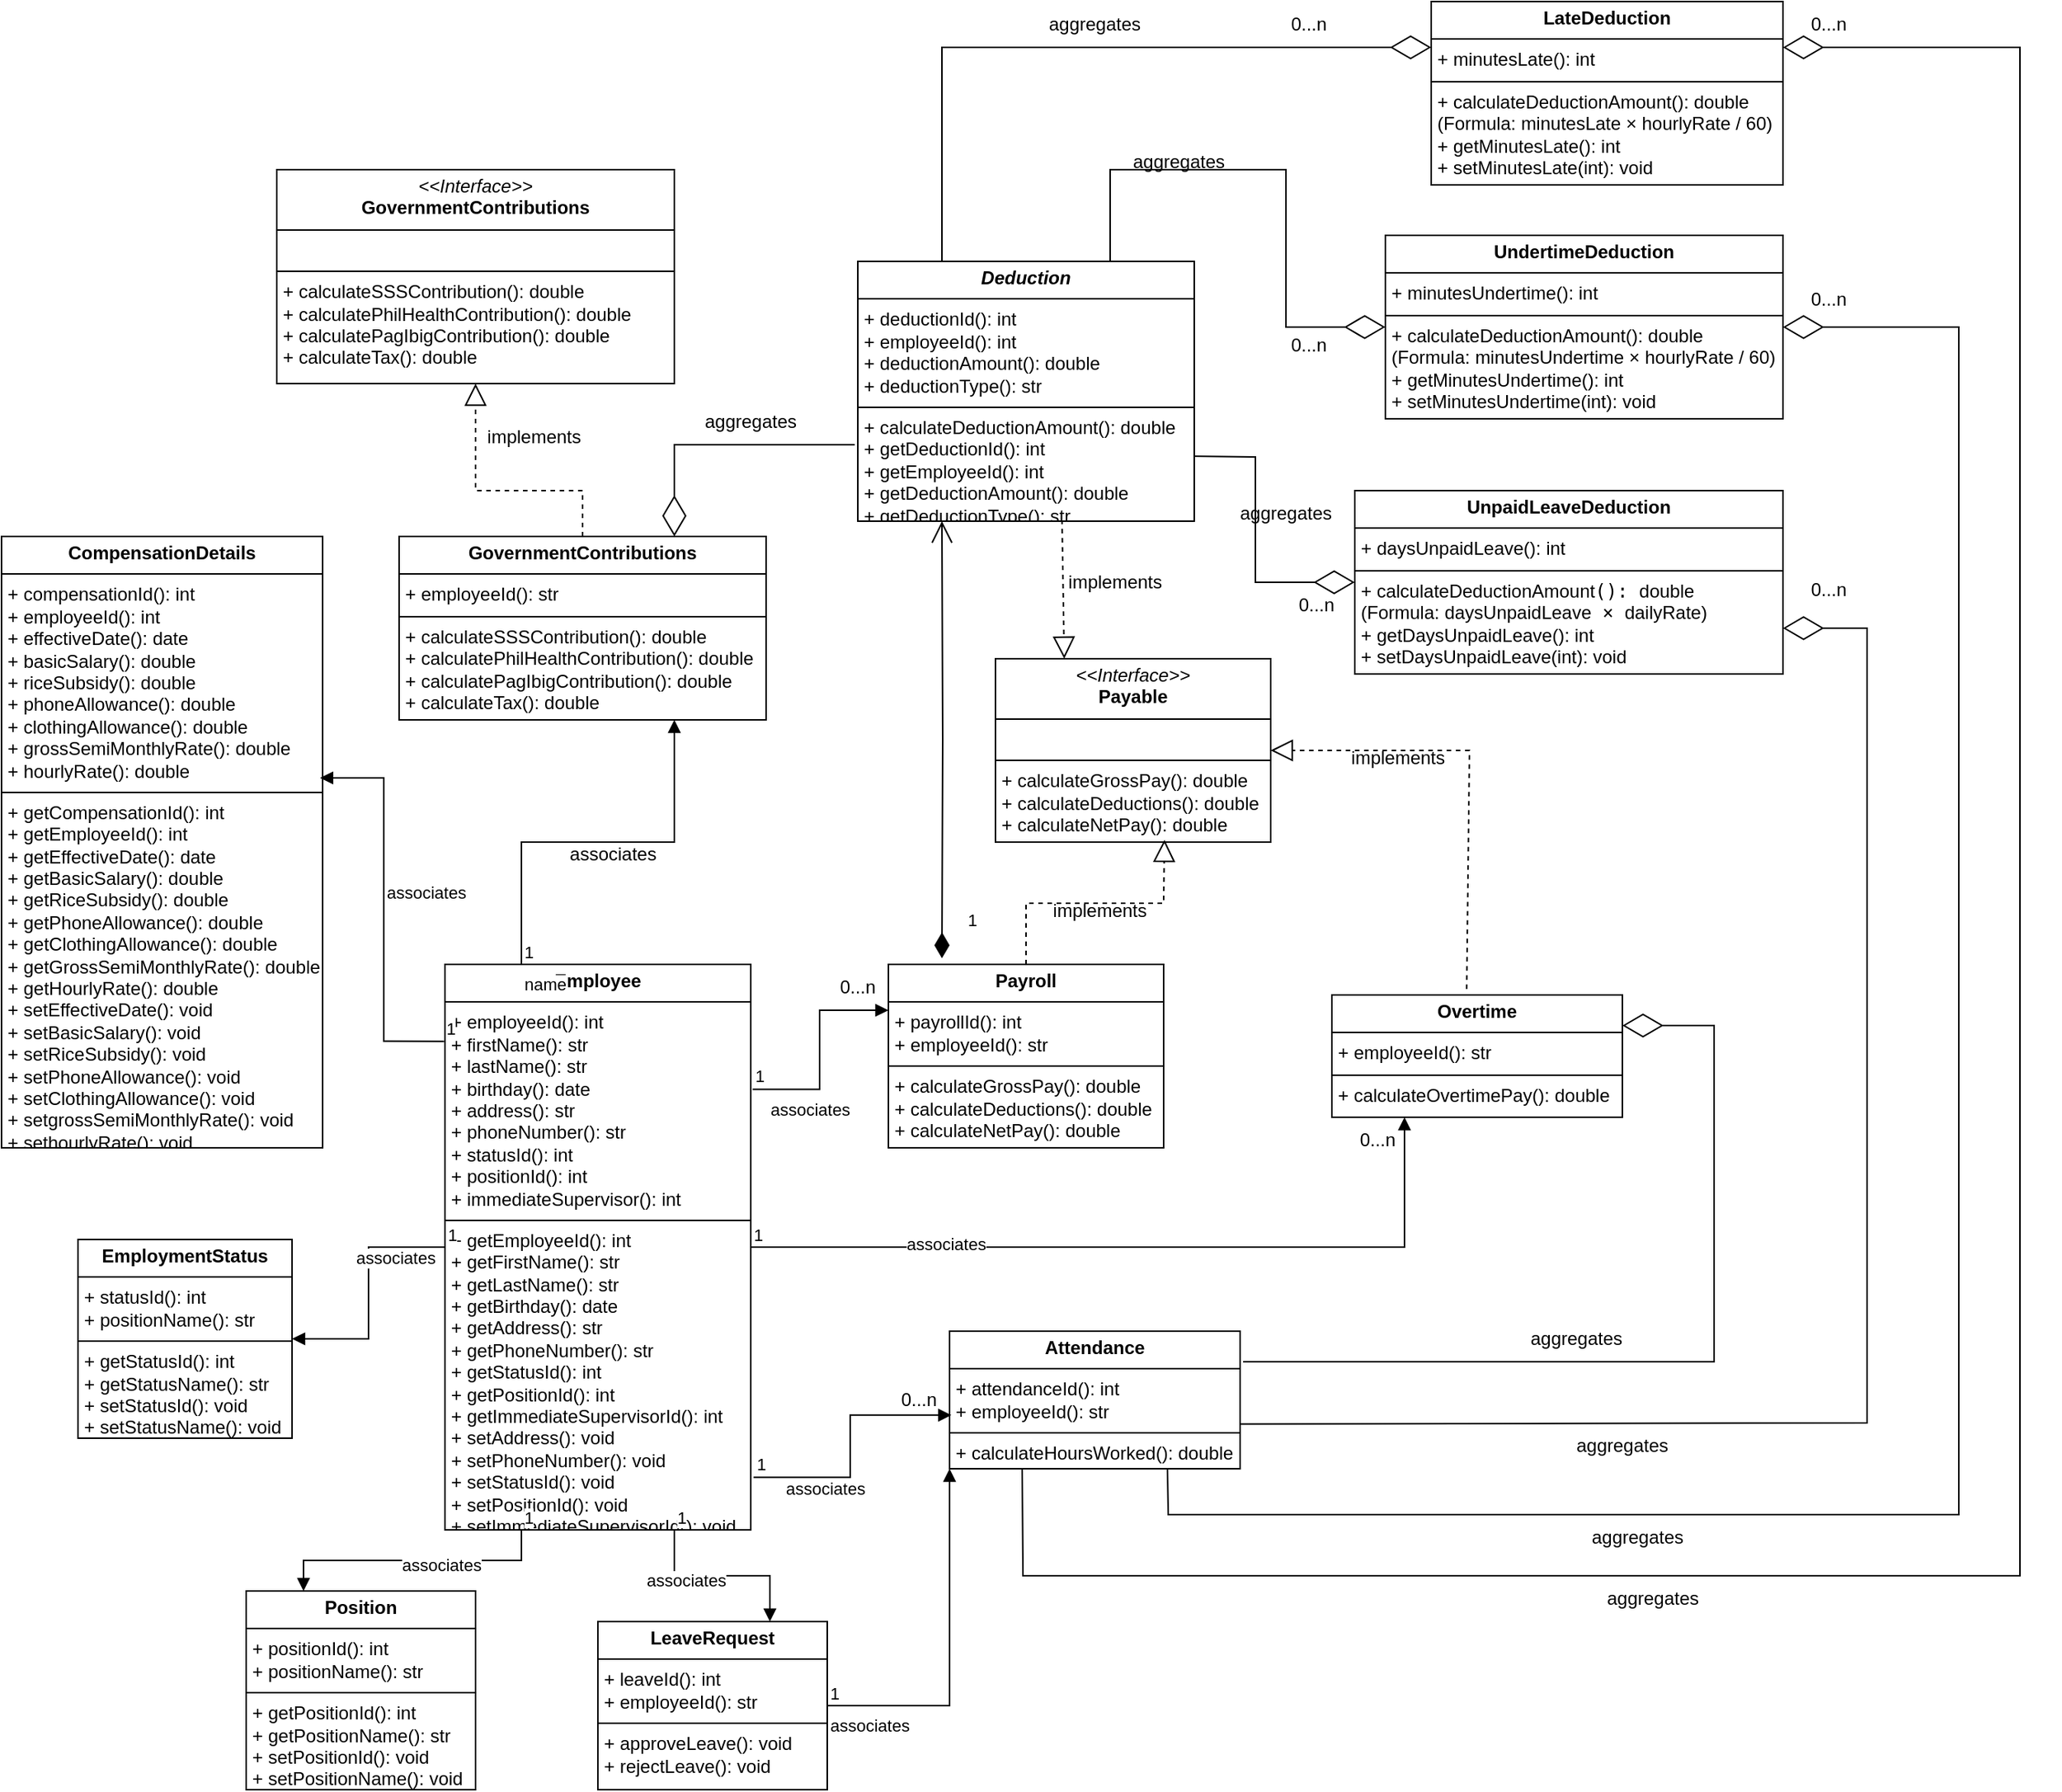 <mxfile version="26.0.16">
  <diagram name="Page-1" id="c4acf3e9-155e-7222-9cf6-157b1a14988f">
    <mxGraphModel dx="2290" dy="1911" grid="1" gridSize="10" guides="1" tooltips="1" connect="1" arrows="1" fold="1" page="1" pageScale="1" pageWidth="850" pageHeight="1100" background="none" math="0" shadow="0">
      <root>
        <mxCell id="0" />
        <mxCell id="1" parent="0" />
        <mxCell id="8U8XX2nVfHWv0AhgE_W7-1" value="&lt;p style=&quot;margin:0px;margin-top:4px;text-align:center;&quot;&gt;&lt;font style=&quot;font-size: 12px;&quot; face=&quot;Helvetica&quot;&gt;&lt;b&gt;Employee&lt;/b&gt;&lt;br&gt;&lt;/font&gt;&lt;/p&gt;&lt;hr size=&quot;1&quot; style=&quot;border-style:solid;&quot;&gt;&lt;p style=&quot;margin:0px;margin-left:4px;&quot;&gt;&lt;font face=&quot;Helvetica&quot;&gt;+ employeeId(): int&lt;br&gt;&lt;/font&gt;&lt;/p&gt;&lt;p style=&quot;margin:0px;margin-left:4px;&quot;&gt;&lt;font face=&quot;Helvetica&quot;&gt;+ firstName(): str&lt;/font&gt;&lt;/p&gt;&lt;p style=&quot;margin:0px;margin-left:4px;&quot;&gt;&lt;font face=&quot;Helvetica&quot;&gt;+ lastName(): str&lt;/font&gt;&lt;/p&gt;&lt;p style=&quot;margin:0px;margin-left:4px;&quot;&gt;&lt;font face=&quot;Helvetica&quot;&gt;+ birthday(): date&lt;/font&gt;&lt;/p&gt;&lt;p style=&quot;margin:0px;margin-left:4px;&quot;&gt;&lt;font face=&quot;Helvetica&quot;&gt;+ address(): str&lt;/font&gt;&lt;/p&gt;&lt;p style=&quot;margin:0px;margin-left:4px;&quot;&gt;&lt;font face=&quot;Helvetica&quot;&gt;+ phoneNumber(): str&lt;/font&gt;&lt;/p&gt;&lt;p style=&quot;margin:0px;margin-left:4px;&quot;&gt;&lt;font face=&quot;Helvetica&quot;&gt;+ statusId(): int&lt;/font&gt;&lt;/p&gt;&lt;p style=&quot;margin:0px;margin-left:4px;&quot;&gt;&lt;font face=&quot;Helvetica&quot;&gt;+ positionId(): int&lt;/font&gt;&lt;/p&gt;&lt;p style=&quot;margin:0px;margin-left:4px;&quot;&gt;&lt;font face=&quot;Helvetica&quot;&gt;+ immediateSupervisor(): int&lt;/font&gt;&lt;/p&gt;&lt;hr size=&quot;1&quot; style=&quot;border-style:solid;&quot;&gt;&lt;p style=&quot;margin:0px;margin-left:4px;&quot;&gt;&lt;font face=&quot;Helvetica&quot;&gt;+ getEmployeeId(): int&lt;/font&gt;&lt;/p&gt;&lt;p style=&quot;margin:0px;margin-left:4px;&quot;&gt;&lt;font face=&quot;Helvetica&quot;&gt;+ getFirstName(): str&amp;nbsp;&lt;br&gt;&lt;/font&gt;&lt;/p&gt;&lt;p style=&quot;margin:0px;margin-left:4px;&quot;&gt;&lt;font face=&quot;Helvetica&quot;&gt;+ getLastName(): str&lt;/font&gt;&lt;/p&gt;&lt;p style=&quot;margin:0px;margin-left:4px;&quot;&gt;&lt;font face=&quot;Helvetica&quot;&gt;+ getBirthday(): date&lt;/font&gt;&lt;/p&gt;&lt;p style=&quot;margin:0px;margin-left:4px;&quot;&gt;&lt;font face=&quot;Helvetica&quot;&gt;+ getAddress(): str&lt;/font&gt;&lt;/p&gt;&lt;p style=&quot;margin:0px;margin-left:4px;&quot;&gt;&lt;font face=&quot;Helvetica&quot;&gt;+ getPhoneNumber(): str&lt;/font&gt;&lt;/p&gt;&lt;p style=&quot;margin:0px;margin-left:4px;&quot;&gt;&lt;font face=&quot;Helvetica&quot;&gt;+ getStatusId(): int&lt;/font&gt;&lt;/p&gt;&lt;p style=&quot;margin:0px;margin-left:4px;&quot;&gt;&lt;code&gt;&lt;font face=&quot;Helvetica&quot;&gt;+&amp;nbsp;getPositionId(): int&lt;/font&gt;&lt;/code&gt;&lt;/p&gt;&lt;p style=&quot;margin:0px;margin-left:4px;&quot;&gt;&lt;code&gt;&lt;font face=&quot;Helvetica&quot;&gt;+&lt;/font&gt;&lt;font face=&quot;Helvetica&quot;&gt;&amp;nbsp;getImmediateSupervisorId(): int&lt;/font&gt;&lt;/code&gt;&lt;font face=&quot;Helvetica&quot;&gt;&amp;nbsp;&lt;/font&gt;&lt;/p&gt;&lt;p style=&quot;margin:0px;margin-left:4px;&quot;&gt;&lt;font face=&quot;Helvetica&quot;&gt;+ setAddress(): void&lt;/font&gt;&lt;/p&gt;&lt;p style=&quot;margin:0px;margin-left:4px;&quot;&gt;&lt;font face=&quot;Helvetica&quot;&gt;+ setPhoneNumber(): void&lt;/font&gt;&lt;/p&gt;&lt;p style=&quot;margin:0px;margin-left:4px;&quot;&gt;&lt;font face=&quot;Helvetica&quot;&gt;+ setStatusId(): void&lt;/font&gt;&lt;/p&gt;&lt;p style=&quot;margin:0px;margin-left:4px;&quot;&gt;&lt;font face=&quot;Helvetica&quot;&gt;+ setPositionId(): void&lt;/font&gt;&lt;/p&gt;&lt;p style=&quot;margin:0px;margin-left:4px;&quot;&gt;&lt;font face=&quot;Helvetica&quot;&gt;+ setImmediateSupervisorId(): void&lt;/font&gt;&lt;/p&gt;" style="verticalAlign=top;align=left;overflow=fill;html=1;whiteSpace=wrap;" parent="1" vertex="1">
          <mxGeometry x="130" y="-40" width="200" height="370" as="geometry" />
        </mxCell>
        <mxCell id="8U8XX2nVfHWv0AhgE_W7-2" value="&lt;p style=&quot;margin:0px;margin-top:4px;text-align:center;&quot;&gt;&lt;b&gt;Position&lt;/b&gt;&lt;/p&gt;&lt;hr size=&quot;1&quot; style=&quot;border-style:solid;&quot;&gt;&lt;p style=&quot;margin:0px;margin-left:4px;&quot;&gt;+ positionId(): int&lt;/p&gt;&lt;p style=&quot;margin:0px;margin-left:4px;&quot;&gt;+ positionName(): str&lt;/p&gt;&lt;hr size=&quot;1&quot; style=&quot;border-style:solid;&quot;&gt;&lt;p style=&quot;margin:0px;margin-left:4px;&quot;&gt;+ getPositionId(): int&lt;/p&gt;&lt;p style=&quot;margin:0px;margin-left:4px;&quot;&gt;+ getPositionName(): str&lt;/p&gt;&lt;p style=&quot;margin:0px;margin-left:4px;&quot;&gt;+ setPositionId(): void&lt;/p&gt;&lt;p style=&quot;margin:0px;margin-left:4px;&quot;&gt;+ setPositionName(): void&lt;/p&gt;" style="verticalAlign=top;align=left;overflow=fill;html=1;whiteSpace=wrap;" parent="1" vertex="1">
          <mxGeometry y="370" width="150" height="130" as="geometry" />
        </mxCell>
        <mxCell id="8U8XX2nVfHWv0AhgE_W7-3" value="&lt;p style=&quot;margin:0px;margin-top:4px;text-align:center;&quot;&gt;&lt;b&gt;EmploymentStatus&lt;/b&gt;&lt;/p&gt;&lt;hr size=&quot;1&quot; style=&quot;border-style:solid;&quot;&gt;&lt;p style=&quot;margin:0px;margin-left:4px;&quot;&gt;+ statusId(): int&lt;/p&gt;&lt;p style=&quot;margin:0px;margin-left:4px;&quot;&gt;+ positionName(): str&lt;/p&gt;&lt;hr size=&quot;1&quot; style=&quot;border-style:solid;&quot;&gt;&lt;p style=&quot;margin:0px;margin-left:4px;&quot;&gt;+ getStatusId(): int&lt;/p&gt;&lt;p style=&quot;margin:0px;margin-left:4px;&quot;&gt;+ getStatusName(): str&lt;/p&gt;&lt;p style=&quot;margin:0px;margin-left:4px;&quot;&gt;+ setStatusId(): void&lt;/p&gt;&lt;p style=&quot;margin:0px;margin-left:4px;&quot;&gt;+ setStatusName(): void&lt;/p&gt;" style="verticalAlign=top;align=left;overflow=fill;html=1;whiteSpace=wrap;" parent="1" vertex="1">
          <mxGeometry x="-110" y="140" width="140" height="130" as="geometry" />
        </mxCell>
        <mxCell id="8U8XX2nVfHWv0AhgE_W7-4" value="&lt;p style=&quot;margin:0px;margin-top:4px;text-align:center;&quot;&gt;&lt;span style=&quot;caret-color: rgba(0, 0, 0, 0); color: rgba(0, 0, 0, 0); font-family: monospace; font-size: 0px; white-space: nowrap; text-align: left;&quot;&gt;%3CmxGraphModel%3E%3Croot%3E%3CmxCell%20id%3D%220%22%2F%3E%3CmxCell%20id%3D%221%22%20parent%3D%220%22%2F%3E%3CmxCell%20id%3D%222%22%20value%3D%22%26lt%3Bp%20style%3D%26quot%3Bmargin%3A0px%3Bmargin-top%3A4px%3Btext-align%3Acenter%3B%26quot%3B%26gt%3B%26lt%3Bfont%20style%3D%26quot%3Bfont-size%3A%2012px%3B%26quot%3B%20face%3D%26quot%3BHelvetica%26quot%3B%26gt%3B%26lt%3Bb%26gt%3BEmployee%26lt%3B%2Fb%26gt%3B%26lt%3Bbr%26gt%3B%26lt%3B%2Ffont%26gt%3B%26lt%3B%2Fp%26gt%3B%26lt%3Bhr%20size%3D%26quot%3B1%26quot%3B%20style%3D%26quot%3Bborder-style%3Asolid%3B%26quot%3B%26gt%3B%26lt%3Bp%20style%3D%26quot%3Bmargin%3A0px%3Bmargin-left%3A4px%3B%26quot%3B%26gt%3B%26lt%3Bfont%20face%3D%26quot%3BHelvetica%26quot%3B%26gt%3B%2B%20EmployeeId()%3A%20int%26lt%3Bbr%26gt%3B%26lt%3B%2Ffont%26gt%3B%26lt%3B%2Fp%26gt%3B%26lt%3Bp%20style%3D%26quot%3Bmargin%3A0px%3Bmargin-left%3A4px%3B%26quot%3B%26gt%3B%26lt%3Bfont%20face%3D%26quot%3BHelvetica%26quot%3B%26gt%3B%2B%20FirstName()%3A%20str%26lt%3B%2Ffont%26gt%3B%26lt%3B%2Fp%26gt%3B%26lt%3Bp%20style%3D%26quot%3Bmargin%3A0px%3Bmargin-left%3A4px%3B%26quot%3B%26gt%3B%26lt%3Bfont%20face%3D%26quot%3BHelvetica%26quot%3B%26gt%3B%2B%20LastName()%3A%20str%26lt%3B%2Ffont%26gt%3B%26lt%3B%2Fp%26gt%3B%26lt%3Bp%20style%3D%26quot%3Bmargin%3A0px%3Bmargin-left%3A4px%3B%26quot%3B%26gt%3B%26lt%3Bfont%20face%3D%26quot%3BHelvetica%26quot%3B%26gt%3B%2B%20Birthday()%3A%20date%26lt%3B%2Ffont%26gt%3B%26lt%3B%2Fp%26gt%3B%26lt%3Bp%20style%3D%26quot%3Bmargin%3A0px%3Bmargin-left%3A4px%3B%26quot%3B%26gt%3B%26lt%3Bfont%20face%3D%26quot%3BHelvetica%26quot%3B%26gt%3B%2B%20Address()%3A%20str%26lt%3B%2Ffont%26gt%3B%26lt%3B%2Fp%26gt%3B%26lt%3Bp%20style%3D%26quot%3Bmargin%3A0px%3Bmargin-left%3A4px%3B%26quot%3B%26gt%3B%26lt%3Bfont%20face%3D%26quot%3BHelvetica%26quot%3B%26gt%3B%2B%20PhoneNumber()%3A%20str%26lt%3B%2Ffont%26gt%3B%26lt%3B%2Fp%26gt%3B%26lt%3Bp%20style%3D%26quot%3Bmargin%3A0px%3Bmargin-left%3A4px%3B%26quot%3B%26gt%3B%26lt%3Bfont%20face%3D%26quot%3BHelvetica%26quot%3B%26gt%3B%2B%20StatusId()%3A%20int%26lt%3B%2Ffont%26gt%3B%26lt%3B%2Fp%26gt%3B%26lt%3Bp%20style%3D%26quot%3Bmargin%3A0px%3Bmargin-left%3A4px%3B%26quot%3B%26gt%3B%26lt%3Bfont%20face%3D%26quot%3BHelvetica%26quot%3B%26gt%3B%2B%20PositionId()%3A%20int%26lt%3B%2Ffont%26gt%3B%26lt%3B%2Fp%26gt%3B%26lt%3Bp%20style%3D%26quot%3Bmargin%3A0px%3Bmargin-left%3A4px%3B%26quot%3B%26gt%3B%26lt%3Bfont%20face%3D%26quot%3BHelvetica%26quot%3B%26gt%3B%2B%20ImmediateSupervisor()%3A%20int%26lt%3B%2Ffont%26gt%3B%26lt%3B%2Fp%26gt%3B%26lt%3Bhr%20size%3D%26quot%3B1%26quot%3B%20style%3D%26quot%3Bborder-style%3Asolid%3B%26quot%3B%26gt%3B%26lt%3Bp%20style%3D%26quot%3Bmargin%3A0px%3Bmargin-left%3A4px%3B%26quot%3B%26gt%3B%26lt%3Bfont%20face%3D%26quot%3BHelvetica%26quot%3B%26gt%3B%2B%20getEmployeeId()%3A%20int%26lt%3B%2Ffont%26gt%3B%26lt%3B%2Fp%26gt%3B%26lt%3Bp%20style%3D%26quot%3Bmargin%3A0px%3Bmargin-left%3A4px%3B%26quot%3B%26gt%3B%26lt%3Bfont%20face%3D%26quot%3BHelvetica%26quot%3B%26gt%3B%2B%20getFirstName()%3A%20str%26amp%3Bnbsp%3B%26lt%3Bbr%26gt%3B%26lt%3B%2Ffont%26gt%3B%26lt%3B%2Fp%26gt%3B%26lt%3Bp%20style%3D%26quot%3Bmargin%3A0px%3Bmargin-left%3A4px%3B%26quot%3B%26gt%3B%26lt%3Bfont%20face%3D%26quot%3BHelvetica%26quot%3B%26gt%3B%2B%20getLastName()%3A%20str%26lt%3B%2Ffont%26gt%3B%26lt%3B%2Fp%26gt%3B%26lt%3Bp%20style%3D%26quot%3Bmargin%3A0px%3Bmargin-left%3A4px%3B%26quot%3B%26gt%3B%26lt%3Bfont%20face%3D%26quot%3BHelvetica%26quot%3B%26gt%3B%2B%20getBirthday()%3A%20date%26lt%3B%2Ffont%26gt%3B%26lt%3B%2Fp%26gt%3B%26lt%3Bp%20style%3D%26quot%3Bmargin%3A0px%3Bmargin-left%3A4px%3B%26quot%3B%26gt%3B%26lt%3Bfont%20face%3D%26quot%3BHelvetica%26quot%3B%26gt%3B%2B%20getAddress()%3A%20str%26lt%3B%2Ffont%26gt%3B%26lt%3B%2Fp%26gt%3B%26lt%3Bp%20style%3D%26quot%3Bmargin%3A0px%3Bmargin-left%3A4px%3B%26quot%3B%26gt%3B%26lt%3Bfont%20face%3D%26quot%3BHelvetica%26quot%3B%26gt%3B%2B%20getPhoneNumber()%3A%20str%26lt%3B%2Ffont%26gt%3B%26lt%3B%2Fp%26gt%3B%26lt%3Bp%20style%3D%26quot%3Bmargin%3A0px%3Bmargin-left%3A4px%3B%26quot%3B%26gt%3B%26lt%3Bfont%20face%3D%26quot%3BHelvetica%26quot%3B%26gt%3B%2B%20getStatusId()%3A%20int%26lt%3B%2Ffont%26gt%3B%26lt%3B%2Fp%26gt%3B%26lt%3Bp%20style%3D%26quot%3Bmargin%3A0px%3Bmargin-left%3A4px%3B%26quot%3B%26gt%3B%26lt%3Bcode%26gt%3B%26lt%3Bfont%20face%3D%26quot%3BHelvetica%26quot%3B%26gt%3B%2B%26amp%3Bnbsp%3BgetPositionId()%3A%20int%26lt%3B%2Ffont%26gt%3B%26lt%3B%2Fcode%26gt%3B%26lt%3B%2Fp%26gt%3B%26lt%3Bp%20style%3D%26quot%3Bmargin%3A0px%3Bmargin-left%3A4px%3B%26quot%3B%26gt%3B%26lt%3Bcode%26gt%3B%26lt%3Bfont%20face%3D%26quot%3BHelvetica%26quot%3B%26gt%3B%2B%26lt%3B%2Ffont%26gt%3B%26lt%3Bfont%20face%3D%26quot%3BHelvetica%26quot%3B%26gt%3B%26amp%3Bnbsp%3BgetImmediateSupervisorId()%3A%20int%26lt%3B%2Ffont%26gt%3B%26lt%3B%2Fcode%26gt%3B%26lt%3Bfont%20face%3D%26quot%3BHelvetica%26quot%3B%26gt%3B%26amp%3Bnbsp%3B%26lt%3B%2Ffont%26gt%3B%26lt%3B%2Fp%26gt%3B%26lt%3Bp%20style%3D%26quot%3Bmargin%3A0px%3Bmargin-left%3A4px%3B%26quot%3B%26gt%3B%26lt%3Bfont%20face%3D%26quot%3BHelvetica%26quot%3B%26gt%3B%2B%20setAddress()%3A%20void%26lt%3B%2Ffont%26gt%3B%26lt%3B%2Fp%26gt%3B%26lt%3Bp%20style%3D%26quot%3Bmargin%3A0px%3Bmargin-left%3A4px%3B%26quot%3B%26gt%3B%26lt%3Bfont%20face%3D%26quot%3BHelvetica%26quot%3B%26gt%3B%2B%20setPhoneNumber()%3A%20void%26lt%3B%2Ffont%26gt%3B%26lt%3B%2Fp%26gt%3B%26lt%3Bp%20style%3D%26quot%3Bmargin%3A0px%3Bmargin-left%3A4px%3B%26quot%3B%26gt%3B%26lt%3Bfont%20face%3D%26quot%3BHelvetica%26quot%3B%26gt%3B%2B%20setStatusId()%3A%20void%26lt%3B%2Ffont%26gt%3B%26lt%3B%2Fp%26gt%3B%26lt%3Bp%20style%3D%26quot%3Bmargin%3A0px%3Bmargin-left%3A4px%3B%26quot%3B%26gt%3B%26lt%3Bfont%20face%3D%26quot%3BHelvetica%26quot%3B%26gt%3B%2B%20setPositionId()%3A%20void%26lt%3B%2Ffont%26gt%3B%26lt%3B%2Fp%26gt%3B%26lt%3Bp%20style%3D%26quot%3Bmargin%3A0px%3Bmargin-left%3A4px%3B%26quot%3B%26gt%3B%26lt%3Bfont%20face%3D%26quot%3BHelvetica%26quot%3B%26gt%3B%2B%20setImmediateSupervisorId()%3A%20void%26lt%3B%2Ffont%26gt%3B%26lt%3B%2Fp%26gt%3B%22%20style%3D%22verticalAlign%3Dtop%3Balign%3Dleft%3Boverflow%3Dfill%3Bhtml%3D1%3BwhiteSpace%3Dwrap%3B%22%20vertex%3D%221%22%20parent%3D%221%22%3E%3CmxGeometry%20x%3D%22110%22%20y%3D%22180%22%20width%3D%22200%22%20height%3D%22370%22%20as%3D%22geometry%22%2F%3E%3C%2FmxCell%3E%3C%2Froot%3E%3C%2FmxGraphModel%3EC&lt;/span&gt;&lt;font style=&quot;font-size: 12px;&quot; face=&quot;Helvetica&quot;&gt;&lt;b&gt;CompensationDetails&lt;/b&gt;&lt;br&gt;&lt;/font&gt;&lt;/p&gt;&lt;hr size=&quot;1&quot; style=&quot;border-style:solid;&quot;&gt;&lt;p style=&quot;margin:0px;margin-left:4px;&quot;&gt;&lt;font face=&quot;Helvetica&quot;&gt;+&amp;nbsp;&lt;/font&gt;compensationId(): int&lt;/p&gt;&lt;p style=&quot;margin:0px;margin-left:4px;&quot;&gt;&lt;font face=&quot;Helvetica&quot;&gt;+ employeeId(): int&lt;/font&gt;&lt;/p&gt;&lt;p style=&quot;margin:0px;margin-left:4px;&quot;&gt;&lt;font face=&quot;Helvetica&quot;&gt;+&amp;nbsp;&lt;/font&gt;effectiveDate(): date&lt;/p&gt;&lt;p style=&quot;margin:0px;margin-left:4px;&quot;&gt;&lt;font face=&quot;Helvetica&quot;&gt;+&amp;nbsp;&lt;/font&gt;basicSalary(): double&lt;/p&gt;&lt;p style=&quot;margin:0px;margin-left:4px;&quot;&gt;&lt;font face=&quot;Helvetica&quot;&gt;+&amp;nbsp;&lt;/font&gt;riceSubsidy(): double&lt;/p&gt;&lt;p style=&quot;margin:0px;margin-left:4px;&quot;&gt;&lt;font face=&quot;Helvetica&quot;&gt;+&amp;nbsp;&lt;/font&gt;phoneAllowance(): double&lt;/p&gt;&lt;p style=&quot;margin:0px;margin-left:4px;&quot;&gt;&lt;font face=&quot;Helvetica&quot;&gt;+&amp;nbsp;&lt;/font&gt;clothingAllowance(): double&lt;/p&gt;&lt;p style=&quot;margin:0px;margin-left:4px;&quot;&gt;&lt;font face=&quot;Helvetica&quot;&gt;+&amp;nbsp;&lt;/font&gt;grossSemiMonthlyRate(): double&lt;/p&gt;&lt;p style=&quot;margin:0px;margin-left:4px;&quot;&gt;+ hourlyRate(): double&lt;/p&gt;&lt;hr size=&quot;1&quot; style=&quot;border-style:solid;&quot;&gt;&lt;p style=&quot;margin:0px;margin-left:4px;&quot;&gt;&lt;font face=&quot;Helvetica&quot;&gt;+ getCompensationId(): int&amp;nbsp;&lt;/font&gt;&lt;/p&gt;&lt;p style=&quot;margin:0px;margin-left:4px;&quot;&gt;&lt;font face=&quot;Helvetica&quot;&gt;+ getEmployeeId(): int&lt;/font&gt;&lt;/p&gt;&lt;p style=&quot;margin:0px;margin-left:4px;&quot;&gt;&lt;font face=&quot;Helvetica&quot;&gt;+ getE&lt;/font&gt;ffectiveDate(): date&lt;/p&gt;&lt;p style=&quot;margin: 0px 0px 0px 4px;&quot;&gt;&lt;font face=&quot;Helvetica&quot;&gt;+ getB&lt;/font&gt;asicSalary(): double&lt;/p&gt;&lt;p style=&quot;margin: 0px 0px 0px 4px;&quot;&gt;&lt;font face=&quot;Helvetica&quot;&gt;+ getR&lt;/font&gt;iceSubsidy(): double&lt;/p&gt;&lt;p style=&quot;margin: 0px 0px 0px 4px;&quot;&gt;&lt;font face=&quot;Helvetica&quot;&gt;+ getP&lt;/font&gt;honeAllowance(): double&lt;/p&gt;&lt;p style=&quot;margin: 0px 0px 0px 4px;&quot;&gt;&lt;font face=&quot;Helvetica&quot;&gt;+ getC&lt;/font&gt;lothingAllowance(): double&lt;/p&gt;&lt;p style=&quot;margin: 0px 0px 0px 4px;&quot;&gt;&lt;font face=&quot;Helvetica&quot;&gt;+ getG&lt;/font&gt;rossSemiMonthlyRate(): double&lt;/p&gt;&lt;p style=&quot;margin: 0px 0px 0px 4px;&quot;&gt;+ getHourlyRate(): double&lt;/p&gt;&lt;p style=&quot;margin:0px;margin-left:4px;&quot;&gt;&lt;font face=&quot;Helvetica&quot;&gt;+ setE&lt;/font&gt;ffectiveDate(): void&lt;/p&gt;&lt;p style=&quot;margin: 0px 0px 0px 4px;&quot;&gt;&lt;font face=&quot;Helvetica&quot;&gt;+ setB&lt;/font&gt;asicSalary(): void&lt;/p&gt;&lt;p style=&quot;margin: 0px 0px 0px 4px;&quot;&gt;&lt;font face=&quot;Helvetica&quot;&gt;+ setR&lt;/font&gt;iceSubsidy(): void&lt;/p&gt;&lt;p style=&quot;margin: 0px 0px 0px 4px;&quot;&gt;&lt;font face=&quot;Helvetica&quot;&gt;+ setP&lt;/font&gt;honeAllowance(): void&lt;/p&gt;&lt;p style=&quot;margin: 0px 0px 0px 4px;&quot;&gt;&lt;font face=&quot;Helvetica&quot;&gt;+ setC&lt;/font&gt;lothingAllowance(): void&lt;/p&gt;&lt;p style=&quot;margin: 0px 0px 0px 4px;&quot;&gt;&lt;font face=&quot;Helvetica&quot;&gt;+ set&lt;/font&gt;grossSemiMonthlyRate(): void&lt;/p&gt;&lt;p style=&quot;margin: 0px 0px 0px 4px;&quot;&gt;+ sethourlyRate(): void&lt;/p&gt;" style="verticalAlign=top;align=left;overflow=fill;html=1;whiteSpace=wrap;" parent="1" vertex="1">
          <mxGeometry x="-160" y="-320" width="210" height="400" as="geometry" />
        </mxCell>
        <mxCell id="8U8XX2nVfHWv0AhgE_W7-5" value="&lt;p style=&quot;margin:0px;margin-top:4px;text-align:center;&quot;&gt;&lt;b&gt;Payroll&lt;/b&gt;&lt;/p&gt;&lt;hr size=&quot;1&quot; style=&quot;border-style:solid;&quot;&gt;&lt;p style=&quot;margin:0px;margin-left:4px;&quot;&gt;+ payrollId(): int&lt;/p&gt;&lt;p style=&quot;margin:0px;margin-left:4px;&quot;&gt;+ employeeId(): str&lt;/p&gt;&lt;hr size=&quot;1&quot; style=&quot;border-style:solid;&quot;&gt;&lt;p style=&quot;margin:0px;margin-left:4px;&quot;&gt;+ calculateGrossPay(): double&lt;br&gt;&lt;/p&gt;&lt;p style=&quot;margin:0px;margin-left:4px;&quot;&gt;+ calculateDeductions(): double&lt;/p&gt;&lt;p style=&quot;margin:0px;margin-left:4px;&quot;&gt;+ calculateNetPay(): double&lt;/p&gt;" style="verticalAlign=top;align=left;overflow=fill;html=1;whiteSpace=wrap;" parent="1" vertex="1">
          <mxGeometry x="420" y="-40" width="180" height="120" as="geometry" />
        </mxCell>
        <mxCell id="8U8XX2nVfHWv0AhgE_W7-6" value="&lt;p style=&quot;margin:0px;margin-top:4px;text-align:center;&quot;&gt;&lt;b&gt;Attendance&lt;/b&gt;&lt;/p&gt;&lt;hr size=&quot;1&quot; style=&quot;border-style:solid;&quot;&gt;&lt;p style=&quot;margin:0px;margin-left:4px;&quot;&gt;+ attendanceId(): int&lt;/p&gt;&lt;p style=&quot;margin:0px;margin-left:4px;&quot;&gt;+ employeeId(): str&lt;/p&gt;&lt;hr size=&quot;1&quot; style=&quot;border-style:solid;&quot;&gt;&lt;p style=&quot;margin:0px;margin-left:4px;&quot;&gt;+ calculateHoursWorked(): double&lt;/p&gt;" style="verticalAlign=top;align=left;overflow=fill;html=1;whiteSpace=wrap;" parent="1" vertex="1">
          <mxGeometry x="460" y="200" width="190" height="90" as="geometry" />
        </mxCell>
        <mxCell id="8U8XX2nVfHWv0AhgE_W7-7" value="&lt;p style=&quot;margin:0px;margin-top:4px;text-align:center;&quot;&gt;&lt;b&gt;Overtime&lt;/b&gt;&lt;/p&gt;&lt;hr size=&quot;1&quot; style=&quot;border-style:solid;&quot;&gt;&lt;p style=&quot;margin:0px;margin-left:4px;&quot;&gt;+ employeeId(): str&lt;br&gt;&lt;/p&gt;&lt;hr size=&quot;1&quot; style=&quot;border-style:solid;&quot;&gt;&lt;p style=&quot;margin:0px;margin-left:4px;&quot;&gt;+ calculateOvertimePay(): double&lt;/p&gt;" style="verticalAlign=top;align=left;overflow=fill;html=1;whiteSpace=wrap;" parent="1" vertex="1">
          <mxGeometry x="710" y="-20" width="190" height="80" as="geometry" />
        </mxCell>
        <mxCell id="8U8XX2nVfHWv0AhgE_W7-8" value="&lt;p style=&quot;margin:0px;margin-top:4px;text-align:center;&quot;&gt;&lt;b&gt;LeaveRequest&lt;/b&gt;&lt;/p&gt;&lt;hr size=&quot;1&quot; style=&quot;border-style:solid;&quot;&gt;&lt;p style=&quot;margin:0px;margin-left:4px;&quot;&gt;+ leaveId(): int&lt;/p&gt;&lt;p style=&quot;margin:0px;margin-left:4px;&quot;&gt;+ employeeId(): str&lt;/p&gt;&lt;hr size=&quot;1&quot; style=&quot;border-style:solid;&quot;&gt;&lt;p style=&quot;margin:0px;margin-left:4px;&quot;&gt;+ approveLeave(): void&lt;/p&gt;&lt;p style=&quot;margin:0px;margin-left:4px;&quot;&gt;+ rejectLeave(): void&lt;/p&gt;&lt;p style=&quot;margin:0px;margin-left:4px;&quot;&gt;&lt;br&gt;&lt;/p&gt;" style="verticalAlign=top;align=left;overflow=fill;html=1;whiteSpace=wrap;" parent="1" vertex="1">
          <mxGeometry x="230" y="390" width="150" height="110" as="geometry" />
        </mxCell>
        <mxCell id="8U8XX2nVfHWv0AhgE_W7-9" value="&lt;p style=&quot;margin:0px;margin-top:4px;text-align:center;&quot;&gt;&lt;b&gt;GovernmentContributions&lt;/b&gt;&lt;/p&gt;&lt;hr size=&quot;1&quot; style=&quot;border-style:solid;&quot;&gt;&lt;p style=&quot;margin:0px;margin-left:4px;&quot;&gt;+ employeeId(): str&lt;br&gt;&lt;/p&gt;&lt;hr size=&quot;1&quot; style=&quot;border-style:solid;&quot;&gt;&lt;p style=&quot;margin:0px;margin-left:4px;&quot;&gt;+ calculateSSSContribution(): double&lt;/p&gt;&lt;p style=&quot;margin:0px;margin-left:4px;&quot;&gt;+ calculatePhilHealthContribution(): double&lt;/p&gt;&lt;p style=&quot;margin:0px;margin-left:4px;&quot;&gt;+ calculatePagIbigContribution(): double&lt;/p&gt;&lt;p style=&quot;margin:0px;margin-left:4px;&quot;&gt;+ calculateTax(): double&lt;/p&gt;" style="verticalAlign=top;align=left;overflow=fill;html=1;whiteSpace=wrap;" parent="1" vertex="1">
          <mxGeometry x="100" y="-320" width="240" height="120" as="geometry" />
        </mxCell>
        <mxCell id="8U8XX2nVfHWv0AhgE_W7-10" value="&lt;p style=&quot;margin:0px;margin-top:4px;text-align:center;&quot;&gt;&lt;i&gt;&amp;lt;&amp;lt;Interface&amp;gt;&amp;gt;&lt;/i&gt;&lt;br&gt;&lt;b&gt;Payable&lt;/b&gt;&lt;/p&gt;&lt;hr size=&quot;1&quot; style=&quot;border-style:solid;&quot;&gt;&lt;p style=&quot;margin:0px;margin-left:4px;&quot;&gt;&lt;br&gt;&lt;/p&gt;&lt;hr size=&quot;1&quot; style=&quot;border-style:solid;&quot;&gt;&lt;p style=&quot;margin:0px;margin-left:4px;&quot;&gt;+ calculateGrossPay(): double&lt;br&gt;&lt;/p&gt;&lt;p style=&quot;margin:0px;margin-left:4px;&quot;&gt;+ calculateDeductions(): double&lt;/p&gt;&lt;p style=&quot;margin:0px;margin-left:4px;&quot;&gt;+ calculateNetPay(): double&lt;/p&gt;" style="verticalAlign=top;align=left;overflow=fill;html=1;whiteSpace=wrap;" parent="1" vertex="1">
          <mxGeometry x="490" y="-240" width="180" height="120" as="geometry" />
        </mxCell>
        <mxCell id="8U8XX2nVfHWv0AhgE_W7-12" value="&lt;p style=&quot;margin:0px;margin-top:4px;text-align:center;&quot;&gt;&lt;i&gt;&amp;lt;&amp;lt;Interface&amp;gt;&amp;gt;&lt;/i&gt;&lt;br&gt;&lt;b&gt;GovernmentContributions&lt;/b&gt;&lt;/p&gt;&lt;hr size=&quot;1&quot; style=&quot;border-style:solid;&quot;&gt;&lt;p style=&quot;margin:0px;margin-left:4px;&quot;&gt;&lt;br&gt;&lt;/p&gt;&lt;hr size=&quot;1&quot; style=&quot;border-style:solid;&quot;&gt;&lt;p style=&quot;margin:0px;margin-left:4px;&quot;&gt;+ calculateSSSContribution(): double&lt;br&gt;&lt;/p&gt;&lt;p style=&quot;margin:0px;margin-left:4px;&quot;&gt;+ calculatePhilHealthContribution(): double&lt;/p&gt;&lt;p style=&quot;margin:0px;margin-left:4px;&quot;&gt;+ calculatePagIbigContribution(): double&lt;/p&gt;&lt;p style=&quot;margin:0px;margin-left:4px;&quot;&gt;+ calculateTax(): double&lt;/p&gt;" style="verticalAlign=top;align=left;overflow=fill;html=1;whiteSpace=wrap;" parent="1" vertex="1">
          <mxGeometry x="20" y="-560" width="260" height="140" as="geometry" />
        </mxCell>
        <mxCell id="lWfkOTBmS0Zqp_SXwJ5z-1" value="&lt;p style=&quot;margin:0px;margin-top:4px;text-align:center;&quot;&gt;&lt;b&gt;LateDeduction&lt;/b&gt;&lt;/p&gt;&lt;hr size=&quot;1&quot; style=&quot;border-style:solid;&quot;&gt;&lt;p style=&quot;margin:0px;margin-left:4px;&quot;&gt;+ minutesLate(): int&lt;/p&gt;&lt;hr size=&quot;1&quot; style=&quot;border-style:solid;&quot;&gt;&lt;p style=&quot;margin:0px;margin-left:4px;&quot;&gt;&lt;font style=&quot;font-size: 12px;&quot;&gt;+ calculateD&lt;code&gt;&lt;font face=&quot;Helvetica&quot;&gt;eductionAmount(): double&lt;/font&gt;&lt;/code&gt;&amp;nbsp;&lt;/font&gt;&lt;/p&gt;&lt;p style=&quot;margin:0px;margin-left:4px;&quot;&gt;&lt;font style=&quot;font-size: 12px;&quot;&gt;(Formula:&amp;nbsp;&lt;code&gt;&lt;font face=&quot;Helvetica&quot;&gt;minutesLate&lt;/font&gt;&lt;font face=&quot;Helvetica&quot;&gt; × hourlyRate / 60&lt;/font&gt;&lt;/code&gt;)&lt;/font&gt;&lt;/p&gt;&lt;p style=&quot;margin:0px;margin-left:4px;&quot;&gt;+ getMinutesLate(): int&lt;/p&gt;&lt;p style=&quot;margin:0px;margin-left:4px;&quot;&gt;+ setMinutesLate(int): void&lt;/p&gt;" style="verticalAlign=top;align=left;overflow=fill;html=1;whiteSpace=wrap;" vertex="1" parent="1">
          <mxGeometry x="775" y="-670" width="230" height="120" as="geometry" />
        </mxCell>
        <mxCell id="lWfkOTBmS0Zqp_SXwJ5z-3" value="&lt;p style=&quot;margin:0px;margin-top:4px;text-align:center;&quot;&gt;&lt;b&gt;UndertimeDeduction&lt;/b&gt;&lt;/p&gt;&lt;hr size=&quot;1&quot; style=&quot;border-style:solid;&quot;&gt;&lt;p style=&quot;margin:0px;margin-left:4px;&quot;&gt;+ minutesUndertime(): int&lt;/p&gt;&lt;hr size=&quot;1&quot; style=&quot;border-style:solid;&quot;&gt;&lt;p style=&quot;margin:0px;margin-left:4px;&quot;&gt;&lt;font style=&quot;font-size: 12px;&quot;&gt;+ &lt;/font&gt;&lt;code&gt;&lt;font face=&quot;Helvetica&quot;&gt;calculateDeductionAmount&lt;/font&gt;&lt;font face=&quot;Helvetica&quot;&gt;(): double&lt;/font&gt;&lt;/code&gt;&amp;nbsp;&lt;/p&gt;&lt;p style=&quot;margin:0px;margin-left:4px;&quot;&gt;(Formula:&amp;nbsp;&lt;code style=&quot;font-family: Helvetica;&quot;&gt;minutesUndertime × hourlyRate / 60&lt;/code&gt;)&lt;/p&gt;&lt;p style=&quot;margin:0px;margin-left:4px;&quot;&gt;+ getMinutesUndertime(): int&lt;/p&gt;&lt;p style=&quot;margin:0px;margin-left:4px;&quot;&gt;+ setMinutesUndertime(int): void&lt;/p&gt;" style="verticalAlign=top;align=left;overflow=fill;html=1;whiteSpace=wrap;" vertex="1" parent="1">
          <mxGeometry x="745" y="-517" width="260" height="120" as="geometry" />
        </mxCell>
        <mxCell id="lWfkOTBmS0Zqp_SXwJ5z-4" value="&lt;p style=&quot;margin:0px;margin-top:4px;text-align:center;&quot;&gt;&lt;b&gt;UnpaidLeaveDeduction&lt;/b&gt;&lt;/p&gt;&lt;hr size=&quot;1&quot; style=&quot;border-style:solid;&quot;&gt;&lt;p style=&quot;margin:0px;margin-left:4px;&quot;&gt;+ daysUnpaidLeave(): int&lt;/p&gt;&lt;hr size=&quot;1&quot; style=&quot;border-style:solid;&quot;&gt;&lt;p style=&quot;margin:0px;margin-left:4px;&quot;&gt;&lt;font style=&quot;font-size: 12px;&quot;&gt;+ &lt;/font&gt;&lt;code&gt;&lt;font face=&quot;Helvetica&quot;&gt;calculate&lt;/font&gt;&lt;/code&gt;&lt;code&gt;&lt;font face=&quot;Helvetica&quot;&gt;DeductionAmount&lt;/font&gt;(): &lt;font face=&quot;Helvetica&quot;&gt;double&lt;/font&gt;&lt;/code&gt;&amp;nbsp;&lt;/p&gt;&lt;p style=&quot;margin:0px;margin-left:4px;&quot;&gt;(Formula:&amp;nbsp;&lt;code&gt;&lt;font face=&quot;Helvetica&quot;&gt;daysUnpaidLeave&lt;/font&gt; × &lt;font face=&quot;Helvetica&quot;&gt;dailyRate&lt;/font&gt;&lt;/code&gt;)&lt;/p&gt;&lt;p style=&quot;margin:0px;margin-left:4px;&quot;&gt;+ getDaysUnpaidLeave(): int&lt;/p&gt;&lt;p style=&quot;margin:0px;margin-left:4px;&quot;&gt;+ setDaysUnpaidLeave(int): void&lt;/p&gt;" style="verticalAlign=top;align=left;overflow=fill;html=1;whiteSpace=wrap;" vertex="1" parent="1">
          <mxGeometry x="725" y="-350" width="280" height="120" as="geometry" />
        </mxCell>
        <mxCell id="lWfkOTBmS0Zqp_SXwJ5z-17" value="" style="endArrow=block;dashed=1;endFill=0;endSize=12;html=1;rounded=0;exitX=0.5;exitY=0;exitDx=0;exitDy=0;entryX=0.614;entryY=0.987;entryDx=0;entryDy=0;entryPerimeter=0;" edge="1" parent="1" source="8U8XX2nVfHWv0AhgE_W7-5" target="8U8XX2nVfHWv0AhgE_W7-10">
          <mxGeometry width="160" relative="1" as="geometry">
            <mxPoint x="510" y="96" as="sourcePoint" />
            <mxPoint x="450" y="-180" as="targetPoint" />
            <Array as="points">
              <mxPoint x="510" y="-80" />
              <mxPoint x="600" y="-80" />
            </Array>
          </mxGeometry>
        </mxCell>
        <mxCell id="lWfkOTBmS0Zqp_SXwJ5z-18" value="" style="endArrow=block;dashed=1;endFill=0;endSize=12;html=1;rounded=0;entryX=1;entryY=0.5;entryDx=0;entryDy=0;exitX=0.464;exitY=-0.049;exitDx=0;exitDy=0;exitPerimeter=0;" edge="1" parent="1" source="8U8XX2nVfHWv0AhgE_W7-7" target="8U8XX2nVfHWv0AhgE_W7-10">
          <mxGeometry width="160" relative="1" as="geometry">
            <mxPoint x="710" y="57" as="sourcePoint" />
            <mxPoint x="470" y="130" as="targetPoint" />
            <Array as="points">
              <mxPoint x="800" y="-180" />
            </Array>
          </mxGeometry>
        </mxCell>
        <mxCell id="lWfkOTBmS0Zqp_SXwJ5z-19" value="" style="endArrow=block;dashed=1;endFill=0;endSize=12;html=1;rounded=0;entryX=0.25;entryY=0;entryDx=0;entryDy=0;exitX=0.607;exitY=0.994;exitDx=0;exitDy=0;exitPerimeter=0;" edge="1" parent="1" source="8U8XX2nVfHWv0AhgE_W7-13" target="8U8XX2nVfHWv0AhgE_W7-10">
          <mxGeometry width="160" relative="1" as="geometry">
            <mxPoint x="310" y="-150" as="sourcePoint" />
            <mxPoint x="470" y="-150" as="targetPoint" />
          </mxGeometry>
        </mxCell>
        <mxCell id="lWfkOTBmS0Zqp_SXwJ5z-20" value="" style="endArrow=block;dashed=1;endFill=0;endSize=12;html=1;rounded=0;entryX=0.5;entryY=1;entryDx=0;entryDy=0;exitX=0.5;exitY=0;exitDx=0;exitDy=0;" edge="1" parent="1" source="8U8XX2nVfHWv0AhgE_W7-9" target="8U8XX2nVfHWv0AhgE_W7-12">
          <mxGeometry width="160" relative="1" as="geometry">
            <mxPoint x="70" y="-40" as="sourcePoint" />
            <mxPoint x="230" y="-40" as="targetPoint" />
            <Array as="points">
              <mxPoint x="220" y="-350" />
              <mxPoint x="150" y="-350" />
            </Array>
          </mxGeometry>
        </mxCell>
        <mxCell id="lWfkOTBmS0Zqp_SXwJ5z-21" value="associates" style="endArrow=block;endFill=1;html=1;edgeStyle=orthogonalEdgeStyle;align=left;verticalAlign=top;rounded=0;exitX=-0.003;exitY=0.136;exitDx=0;exitDy=0;entryX=0.992;entryY=0.395;entryDx=0;entryDy=0;exitPerimeter=0;entryPerimeter=0;" edge="1" parent="1" source="8U8XX2nVfHWv0AhgE_W7-1" target="8U8XX2nVfHWv0AhgE_W7-4">
          <mxGeometry x="0.181" relative="1" as="geometry">
            <mxPoint x="340" y="220" as="sourcePoint" />
            <mxPoint x="500" y="220" as="targetPoint" />
            <mxPoint as="offset" />
          </mxGeometry>
        </mxCell>
        <mxCell id="lWfkOTBmS0Zqp_SXwJ5z-22" value="1" style="edgeLabel;resizable=0;html=1;align=left;verticalAlign=bottom;" connectable="0" vertex="1" parent="lWfkOTBmS0Zqp_SXwJ5z-21">
          <mxGeometry x="-1" relative="1" as="geometry" />
        </mxCell>
        <mxCell id="lWfkOTBmS0Zqp_SXwJ5z-23" value="associates" style="endArrow=block;endFill=1;html=1;edgeStyle=orthogonalEdgeStyle;align=left;verticalAlign=top;rounded=0;entryX=1;entryY=0.5;entryDx=0;entryDy=0;exitX=0;exitY=0.5;exitDx=0;exitDy=0;" edge="1" parent="1" source="8U8XX2nVfHWv0AhgE_W7-1" target="8U8XX2nVfHWv0AhgE_W7-3">
          <mxGeometry x="-0.375" y="-11" relative="1" as="geometry">
            <mxPoint x="340" y="220" as="sourcePoint" />
            <mxPoint x="500" y="220" as="targetPoint" />
            <mxPoint x="1" y="-6" as="offset" />
          </mxGeometry>
        </mxCell>
        <mxCell id="lWfkOTBmS0Zqp_SXwJ5z-24" value="1" style="edgeLabel;resizable=0;html=1;align=left;verticalAlign=bottom;" connectable="0" vertex="1" parent="lWfkOTBmS0Zqp_SXwJ5z-23">
          <mxGeometry x="-1" relative="1" as="geometry" />
        </mxCell>
        <mxCell id="lWfkOTBmS0Zqp_SXwJ5z-25" value="associates" style="endArrow=block;endFill=1;html=1;edgeStyle=orthogonalEdgeStyle;align=left;verticalAlign=top;rounded=0;exitX=0.25;exitY=1;exitDx=0;exitDy=0;entryX=0.25;entryY=0;entryDx=0;entryDy=0;" edge="1" parent="1" source="8U8XX2nVfHWv0AhgE_W7-1" target="8U8XX2nVfHWv0AhgE_W7-2">
          <mxGeometry x="0.097" y="-10" relative="1" as="geometry">
            <mxPoint x="340" y="220" as="sourcePoint" />
            <mxPoint x="235" y="430" as="targetPoint" />
            <mxPoint as="offset" />
          </mxGeometry>
        </mxCell>
        <mxCell id="lWfkOTBmS0Zqp_SXwJ5z-26" value="1" style="edgeLabel;resizable=0;html=1;align=left;verticalAlign=bottom;" connectable="0" vertex="1" parent="lWfkOTBmS0Zqp_SXwJ5z-25">
          <mxGeometry x="-1" relative="1" as="geometry" />
        </mxCell>
        <mxCell id="lWfkOTBmS0Zqp_SXwJ5z-27" value="name" style="endArrow=block;endFill=1;html=1;edgeStyle=orthogonalEdgeStyle;align=left;verticalAlign=top;rounded=0;exitX=0.25;exitY=0;exitDx=0;exitDy=0;entryX=0.75;entryY=1;entryDx=0;entryDy=0;" edge="1" parent="1" source="8U8XX2nVfHWv0AhgE_W7-1" target="8U8XX2nVfHWv0AhgE_W7-9">
          <mxGeometry x="-1" relative="1" as="geometry">
            <mxPoint x="340" y="180" as="sourcePoint" />
            <mxPoint x="500" y="180" as="targetPoint" />
          </mxGeometry>
        </mxCell>
        <mxCell id="lWfkOTBmS0Zqp_SXwJ5z-28" value="1" style="edgeLabel;resizable=0;html=1;align=left;verticalAlign=bottom;" connectable="0" vertex="1" parent="lWfkOTBmS0Zqp_SXwJ5z-27">
          <mxGeometry x="-1" relative="1" as="geometry" />
        </mxCell>
        <mxCell id="lWfkOTBmS0Zqp_SXwJ5z-29" value="associates" style="endArrow=block;endFill=1;html=1;edgeStyle=orthogonalEdgeStyle;align=left;verticalAlign=top;rounded=0;entryX=0;entryY=0.25;entryDx=0;entryDy=0;exitX=1.006;exitY=0.221;exitDx=0;exitDy=0;exitPerimeter=0;" edge="1" parent="1" source="8U8XX2nVfHWv0AhgE_W7-1" target="8U8XX2nVfHWv0AhgE_W7-5">
          <mxGeometry x="-0.875" relative="1" as="geometry">
            <mxPoint x="340" y="157" as="sourcePoint" />
            <mxPoint x="500" y="180" as="targetPoint" />
            <mxPoint x="1" as="offset" />
          </mxGeometry>
        </mxCell>
        <mxCell id="lWfkOTBmS0Zqp_SXwJ5z-30" value="1" style="edgeLabel;resizable=0;html=1;align=left;verticalAlign=bottom;" connectable="0" vertex="1" parent="lWfkOTBmS0Zqp_SXwJ5z-29">
          <mxGeometry x="-1" relative="1" as="geometry" />
        </mxCell>
        <mxCell id="lWfkOTBmS0Zqp_SXwJ5z-31" value="associates" style="endArrow=block;endFill=1;html=1;edgeStyle=orthogonalEdgeStyle;align=left;verticalAlign=top;rounded=0;exitX=1.009;exitY=0.907;exitDx=0;exitDy=0;entryX=0.006;entryY=0.61;entryDx=0;entryDy=0;entryPerimeter=0;exitPerimeter=0;" edge="1" parent="1" source="8U8XX2nVfHWv0AhgE_W7-1" target="8U8XX2nVfHWv0AhgE_W7-6">
          <mxGeometry x="-0.786" y="6" relative="1" as="geometry">
            <mxPoint x="340" y="180" as="sourcePoint" />
            <mxPoint x="500" y="180" as="targetPoint" />
            <mxPoint x="1" as="offset" />
          </mxGeometry>
        </mxCell>
        <mxCell id="lWfkOTBmS0Zqp_SXwJ5z-32" value="1" style="edgeLabel;resizable=0;html=1;align=left;verticalAlign=bottom;" connectable="0" vertex="1" parent="lWfkOTBmS0Zqp_SXwJ5z-31">
          <mxGeometry x="-1" relative="1" as="geometry" />
        </mxCell>
        <mxCell id="lWfkOTBmS0Zqp_SXwJ5z-35" value="associates" style="endArrow=block;endFill=1;html=1;edgeStyle=orthogonalEdgeStyle;align=left;verticalAlign=top;rounded=0;exitX=1;exitY=0.5;exitDx=0;exitDy=0;entryX=0.25;entryY=1;entryDx=0;entryDy=0;" edge="1" parent="1" source="8U8XX2nVfHWv0AhgE_W7-1" target="8U8XX2nVfHWv0AhgE_W7-7">
          <mxGeometry x="-0.61" y="15" relative="1" as="geometry">
            <mxPoint x="340" y="330" as="sourcePoint" />
            <mxPoint x="500" y="330" as="targetPoint" />
            <mxPoint as="offset" />
          </mxGeometry>
        </mxCell>
        <mxCell id="lWfkOTBmS0Zqp_SXwJ5z-36" value="1" style="edgeLabel;resizable=0;html=1;align=left;verticalAlign=bottom;" connectable="0" vertex="1" parent="lWfkOTBmS0Zqp_SXwJ5z-35">
          <mxGeometry x="-1" relative="1" as="geometry" />
        </mxCell>
        <mxCell id="lWfkOTBmS0Zqp_SXwJ5z-40" value="associates" style="endArrow=block;endFill=1;html=1;edgeStyle=orthogonalEdgeStyle;align=left;verticalAlign=top;rounded=0;exitX=0.75;exitY=1;exitDx=0;exitDy=0;entryX=0.75;entryY=0;entryDx=0;entryDy=0;" edge="1" parent="1" source="8U8XX2nVfHWv0AhgE_W7-1" target="8U8XX2nVfHWv0AhgE_W7-8">
          <mxGeometry x="-0.673" y="-20" relative="1" as="geometry">
            <mxPoint x="460" y="310" as="sourcePoint" />
            <mxPoint x="290" y="380" as="targetPoint" />
            <mxPoint as="offset" />
          </mxGeometry>
        </mxCell>
        <mxCell id="lWfkOTBmS0Zqp_SXwJ5z-41" value="1" style="edgeLabel;resizable=0;html=1;align=left;verticalAlign=bottom;" connectable="0" vertex="1" parent="lWfkOTBmS0Zqp_SXwJ5z-40">
          <mxGeometry x="-1" relative="1" as="geometry" />
        </mxCell>
        <mxCell id="8U8XX2nVfHWv0AhgE_W7-13" value="&lt;p style=&quot;margin:0px;margin-top:4px;text-align:center;&quot;&gt;&lt;b&gt;&lt;i&gt;Deduction&lt;/i&gt;&lt;/b&gt;&lt;/p&gt;&lt;hr size=&quot;1&quot; style=&quot;border-style:solid;&quot;&gt;&lt;p style=&quot;margin:0px;margin-left:4px;&quot;&gt;+ deductionId(): int&lt;/p&gt;&lt;p style=&quot;margin:0px;margin-left:4px;&quot;&gt;+ employeeId(): int&lt;/p&gt;&lt;p style=&quot;margin:0px;margin-left:4px;&quot;&gt;+ deductionAmount(): double&lt;/p&gt;&lt;p style=&quot;margin:0px;margin-left:4px;&quot;&gt;+ deductionType(): str&lt;/p&gt;&lt;hr size=&quot;1&quot; style=&quot;border-style:solid;&quot;&gt;&lt;p style=&quot;margin:0px;margin-left:4px;&quot;&gt;+ calculateDeductionAmount(): double&lt;/p&gt;&lt;p style=&quot;margin:0px;margin-left:4px;&quot;&gt;+ getDeductionId(): int&lt;/p&gt;&lt;p style=&quot;margin:0px;margin-left:4px;&quot;&gt;+ getEmployeeId(): int&lt;/p&gt;&lt;p style=&quot;margin:0px;margin-left:4px;&quot;&gt;+ getDeductionAmount(): double&lt;/p&gt;&lt;p style=&quot;margin:0px;margin-left:4px;&quot;&gt;+ getDeductionType(): str&lt;/p&gt;&lt;p style=&quot;margin:0px;margin-left:4px;&quot;&gt;+ setDeductionId(int): void&lt;br&gt;&lt;/p&gt;&lt;p style=&quot;margin:0px;margin-left:4px;&quot;&gt;+ setEmployeeId(int): void&lt;br&gt;&lt;/p&gt;&lt;p style=&quot;margin:0px;margin-left:4px;&quot;&gt;+ setDeductionAmount(): void&lt;/p&gt;&lt;p style=&quot;margin:0px;margin-left:4px;&quot;&gt;+ setDeductionType(): void&lt;br&gt;&lt;/p&gt;" style="verticalAlign=top;align=left;overflow=fill;html=1;whiteSpace=wrap;" parent="1" vertex="1">
          <mxGeometry x="400" y="-500" width="220" height="170" as="geometry" />
        </mxCell>
        <mxCell id="lWfkOTBmS0Zqp_SXwJ5z-52" value="associates&amp;nbsp;" style="endArrow=block;endFill=1;html=1;edgeStyle=orthogonalEdgeStyle;align=left;verticalAlign=top;rounded=0;exitX=1;exitY=0.5;exitDx=0;exitDy=0;entryX=0;entryY=1;entryDx=0;entryDy=0;" edge="1" parent="1" source="8U8XX2nVfHWv0AhgE_W7-8" target="8U8XX2nVfHWv0AhgE_W7-6">
          <mxGeometry x="-1" relative="1" as="geometry">
            <mxPoint x="460" y="300" as="sourcePoint" />
            <mxPoint x="620" y="300" as="targetPoint" />
          </mxGeometry>
        </mxCell>
        <mxCell id="lWfkOTBmS0Zqp_SXwJ5z-53" value="1" style="edgeLabel;resizable=0;html=1;align=left;verticalAlign=bottom;" connectable="0" vertex="1" parent="lWfkOTBmS0Zqp_SXwJ5z-52">
          <mxGeometry x="-1" relative="1" as="geometry" />
        </mxCell>
        <mxCell id="lWfkOTBmS0Zqp_SXwJ5z-54" value="1" style="endArrow=open;html=1;endSize=12;startArrow=diamondThin;startSize=14;startFill=1;edgeStyle=orthogonalEdgeStyle;align=left;verticalAlign=bottom;rounded=0;entryX=0.25;entryY=1;entryDx=0;entryDy=0;" edge="1" parent="1" target="8U8XX2nVfHWv0AhgE_W7-13">
          <mxGeometry x="-0.888" y="-15" relative="1" as="geometry">
            <mxPoint x="455" y="-44" as="sourcePoint" />
            <mxPoint x="620" y="-110" as="targetPoint" />
            <mxPoint as="offset" />
          </mxGeometry>
        </mxCell>
        <mxCell id="lWfkOTBmS0Zqp_SXwJ5z-57" value="implements&amp;nbsp;" style="text;html=1;align=center;verticalAlign=middle;whiteSpace=wrap;rounded=0;" vertex="1" parent="1">
          <mxGeometry x="530" y="-90" width="60" height="30" as="geometry" />
        </mxCell>
        <mxCell id="lWfkOTBmS0Zqp_SXwJ5z-58" value="implements&amp;nbsp;" style="text;html=1;align=center;verticalAlign=middle;whiteSpace=wrap;rounded=0;" vertex="1" parent="1">
          <mxGeometry x="725" y="-190" width="60" height="30" as="geometry" />
        </mxCell>
        <mxCell id="lWfkOTBmS0Zqp_SXwJ5z-59" value="implements&amp;nbsp;" style="text;html=1;align=center;verticalAlign=middle;whiteSpace=wrap;rounded=0;" vertex="1" parent="1">
          <mxGeometry x="540" y="-305" width="60" height="30" as="geometry" />
        </mxCell>
        <mxCell id="lWfkOTBmS0Zqp_SXwJ5z-60" value="0...n" style="text;html=1;align=center;verticalAlign=middle;whiteSpace=wrap;rounded=0;" vertex="1" parent="1">
          <mxGeometry x="710" y="60" width="60" height="30" as="geometry" />
        </mxCell>
        <mxCell id="lWfkOTBmS0Zqp_SXwJ5z-61" value="0...n" style="text;html=1;align=center;verticalAlign=middle;whiteSpace=wrap;rounded=0;" vertex="1" parent="1">
          <mxGeometry x="665" y="-460" width="60" height="30" as="geometry" />
        </mxCell>
        <mxCell id="lWfkOTBmS0Zqp_SXwJ5z-62" value="0...n" style="text;html=1;align=center;verticalAlign=middle;whiteSpace=wrap;rounded=0;" vertex="1" parent="1">
          <mxGeometry x="410" y="230" width="60" height="30" as="geometry" />
        </mxCell>
        <mxCell id="lWfkOTBmS0Zqp_SXwJ5z-65" value="" style="endArrow=diamondThin;endFill=0;endSize=24;html=1;rounded=0;entryX=0;entryY=0.5;entryDx=0;entryDy=0;exitX=1;exitY=0.75;exitDx=0;exitDy=0;" edge="1" parent="1" source="8U8XX2nVfHWv0AhgE_W7-13" target="lWfkOTBmS0Zqp_SXwJ5z-4">
          <mxGeometry width="160" relative="1" as="geometry">
            <mxPoint x="540" y="-290" as="sourcePoint" />
            <mxPoint x="700" y="-290" as="targetPoint" />
            <Array as="points">
              <mxPoint x="660" y="-372" />
              <mxPoint x="660" y="-290" />
            </Array>
          </mxGeometry>
        </mxCell>
        <mxCell id="lWfkOTBmS0Zqp_SXwJ5z-66" value="" style="endArrow=diamondThin;endFill=0;endSize=24;html=1;rounded=0;exitX=0.25;exitY=0;exitDx=0;exitDy=0;entryX=0;entryY=0.25;entryDx=0;entryDy=0;" edge="1" parent="1" source="8U8XX2nVfHWv0AhgE_W7-13" target="lWfkOTBmS0Zqp_SXwJ5z-1">
          <mxGeometry width="160" relative="1" as="geometry">
            <mxPoint x="540" y="-290" as="sourcePoint" />
            <mxPoint x="700" y="-290" as="targetPoint" />
            <Array as="points">
              <mxPoint x="455" y="-640" />
            </Array>
          </mxGeometry>
        </mxCell>
        <mxCell id="lWfkOTBmS0Zqp_SXwJ5z-67" value="" style="endArrow=diamondThin;endFill=0;endSize=24;html=1;rounded=0;exitX=0.75;exitY=0;exitDx=0;exitDy=0;entryX=0;entryY=0.5;entryDx=0;entryDy=0;" edge="1" parent="1" source="8U8XX2nVfHWv0AhgE_W7-13" target="lWfkOTBmS0Zqp_SXwJ5z-3">
          <mxGeometry width="160" relative="1" as="geometry">
            <mxPoint x="540" y="-290" as="sourcePoint" />
            <mxPoint x="700" y="-290" as="targetPoint" />
            <Array as="points">
              <mxPoint x="565" y="-560" />
              <mxPoint x="680" y="-560" />
              <mxPoint x="680" y="-457" />
            </Array>
          </mxGeometry>
        </mxCell>
        <mxCell id="lWfkOTBmS0Zqp_SXwJ5z-68" value="aggregates" style="text;html=1;align=center;verticalAlign=middle;whiteSpace=wrap;rounded=0;" vertex="1" parent="1">
          <mxGeometry x="580" y="-580" width="60" height="30" as="geometry" />
        </mxCell>
        <mxCell id="lWfkOTBmS0Zqp_SXwJ5z-69" value="aggregates" style="text;html=1;align=center;verticalAlign=middle;whiteSpace=wrap;rounded=0;" vertex="1" parent="1">
          <mxGeometry x="525" y="-670" width="60" height="30" as="geometry" />
        </mxCell>
        <mxCell id="lWfkOTBmS0Zqp_SXwJ5z-71" value="aggregates" style="text;html=1;align=center;verticalAlign=middle;whiteSpace=wrap;rounded=0;" vertex="1" parent="1">
          <mxGeometry x="650" y="-350" width="60" height="30" as="geometry" />
        </mxCell>
        <mxCell id="lWfkOTBmS0Zqp_SXwJ5z-72" value="0...n" style="text;html=1;align=center;verticalAlign=middle;whiteSpace=wrap;rounded=0;" vertex="1" parent="1">
          <mxGeometry x="670" y="-290" width="60" height="30" as="geometry" />
        </mxCell>
        <mxCell id="lWfkOTBmS0Zqp_SXwJ5z-73" value="0...n" style="text;html=1;align=center;verticalAlign=middle;whiteSpace=wrap;rounded=0;" vertex="1" parent="1">
          <mxGeometry x="370" y="-40" width="60" height="30" as="geometry" />
        </mxCell>
        <mxCell id="lWfkOTBmS0Zqp_SXwJ5z-75" value="0...n" style="text;html=1;align=center;verticalAlign=middle;whiteSpace=wrap;rounded=0;" vertex="1" parent="1">
          <mxGeometry x="665" y="-670" width="60" height="30" as="geometry" />
        </mxCell>
        <mxCell id="lWfkOTBmS0Zqp_SXwJ5z-77" value="" style="endArrow=diamondThin;endFill=0;endSize=24;html=1;rounded=0;entryX=1;entryY=0.25;entryDx=0;entryDy=0;" edge="1" parent="1" target="8U8XX2nVfHWv0AhgE_W7-7">
          <mxGeometry width="160" relative="1" as="geometry">
            <mxPoint x="652" y="220" as="sourcePoint" />
            <mxPoint x="1000" y="100" as="targetPoint" />
            <Array as="points">
              <mxPoint x="960" y="220" />
              <mxPoint x="960" />
            </Array>
          </mxGeometry>
        </mxCell>
        <mxCell id="lWfkOTBmS0Zqp_SXwJ5z-78" value="" style="endArrow=diamondThin;endFill=0;endSize=24;html=1;rounded=0;exitX=1;exitY=0.675;exitDx=0;exitDy=0;entryX=1;entryY=0.75;entryDx=0;entryDy=0;exitPerimeter=0;" edge="1" parent="1" source="8U8XX2nVfHWv0AhgE_W7-6" target="lWfkOTBmS0Zqp_SXwJ5z-4">
          <mxGeometry width="160" relative="1" as="geometry">
            <mxPoint x="540" y="50" as="sourcePoint" />
            <mxPoint x="700" y="50" as="targetPoint" />
            <Array as="points">
              <mxPoint x="1060" y="260" />
              <mxPoint x="1060" y="-260" />
            </Array>
          </mxGeometry>
        </mxCell>
        <mxCell id="lWfkOTBmS0Zqp_SXwJ5z-79" value="" style="endArrow=diamondThin;endFill=0;endSize=24;html=1;rounded=0;exitX=0.75;exitY=1;exitDx=0;exitDy=0;entryX=1;entryY=0.5;entryDx=0;entryDy=0;" edge="1" parent="1" source="8U8XX2nVfHWv0AhgE_W7-6" target="lWfkOTBmS0Zqp_SXwJ5z-3">
          <mxGeometry width="160" relative="1" as="geometry">
            <mxPoint x="540" y="60" as="sourcePoint" />
            <mxPoint x="700" y="60" as="targetPoint" />
            <Array as="points">
              <mxPoint x="603" y="320" />
              <mxPoint x="1120" y="320" />
              <mxPoint x="1120" y="-457" />
            </Array>
          </mxGeometry>
        </mxCell>
        <mxCell id="lWfkOTBmS0Zqp_SXwJ5z-80" value="" style="endArrow=diamondThin;endFill=0;endSize=24;html=1;rounded=0;entryX=1;entryY=0.25;entryDx=0;entryDy=0;exitX=0.25;exitY=1;exitDx=0;exitDy=0;" edge="1" parent="1" source="8U8XX2nVfHWv0AhgE_W7-6" target="lWfkOTBmS0Zqp_SXwJ5z-1">
          <mxGeometry width="160" relative="1" as="geometry">
            <mxPoint x="1240" y="-130" as="sourcePoint" />
            <mxPoint x="1010" y="-610" as="targetPoint" />
            <Array as="points">
              <mxPoint x="508" y="360" />
              <mxPoint x="1160" y="360" />
              <mxPoint x="1160" y="-640" />
            </Array>
          </mxGeometry>
        </mxCell>
        <mxCell id="lWfkOTBmS0Zqp_SXwJ5z-81" value="0...n" style="text;html=1;align=center;verticalAlign=middle;whiteSpace=wrap;rounded=0;" vertex="1" parent="1">
          <mxGeometry x="1005" y="-300" width="60" height="30" as="geometry" />
        </mxCell>
        <mxCell id="lWfkOTBmS0Zqp_SXwJ5z-82" value="0...n" style="text;html=1;align=center;verticalAlign=middle;whiteSpace=wrap;rounded=0;" vertex="1" parent="1">
          <mxGeometry x="1005" y="-490" width="60" height="30" as="geometry" />
        </mxCell>
        <mxCell id="lWfkOTBmS0Zqp_SXwJ5z-83" value="0...n" style="text;html=1;align=center;verticalAlign=middle;whiteSpace=wrap;rounded=0;" vertex="1" parent="1">
          <mxGeometry x="1005" y="-670" width="60" height="30" as="geometry" />
        </mxCell>
        <mxCell id="lWfkOTBmS0Zqp_SXwJ5z-84" value="aggregates" style="text;html=1;align=center;verticalAlign=middle;whiteSpace=wrap;rounded=0;" vertex="1" parent="1">
          <mxGeometry x="870" y="260" width="60" height="30" as="geometry" />
        </mxCell>
        <mxCell id="lWfkOTBmS0Zqp_SXwJ5z-86" value="aggregates" style="text;html=1;align=center;verticalAlign=middle;whiteSpace=wrap;rounded=0;" vertex="1" parent="1">
          <mxGeometry x="880" y="320" width="60" height="30" as="geometry" />
        </mxCell>
        <mxCell id="lWfkOTBmS0Zqp_SXwJ5z-87" value="aggregates" style="text;html=1;align=center;verticalAlign=middle;whiteSpace=wrap;rounded=0;" vertex="1" parent="1">
          <mxGeometry x="890" y="360" width="60" height="30" as="geometry" />
        </mxCell>
        <mxCell id="lWfkOTBmS0Zqp_SXwJ5z-88" value="aggregates" style="text;html=1;align=center;verticalAlign=middle;whiteSpace=wrap;rounded=0;" vertex="1" parent="1">
          <mxGeometry x="840" y="190" width="60" height="30" as="geometry" />
        </mxCell>
        <mxCell id="lWfkOTBmS0Zqp_SXwJ5z-91" value="associates&lt;div&gt;&lt;br&gt;&lt;/div&gt;" style="text;html=1;align=center;verticalAlign=middle;whiteSpace=wrap;rounded=0;" vertex="1" parent="1">
          <mxGeometry x="210" y="-120" width="60" height="30" as="geometry" />
        </mxCell>
        <mxCell id="lWfkOTBmS0Zqp_SXwJ5z-92" value="implements&amp;nbsp;" style="text;html=1;align=center;verticalAlign=middle;whiteSpace=wrap;rounded=0;" vertex="1" parent="1">
          <mxGeometry x="160" y="-400" width="60" height="30" as="geometry" />
        </mxCell>
        <mxCell id="lWfkOTBmS0Zqp_SXwJ5z-93" value="" style="endArrow=diamondThin;endFill=0;endSize=24;html=1;rounded=0;entryX=0.75;entryY=0;entryDx=0;entryDy=0;" edge="1" parent="1" target="8U8XX2nVfHWv0AhgE_W7-9">
          <mxGeometry width="160" relative="1" as="geometry">
            <mxPoint x="398" y="-380" as="sourcePoint" />
            <mxPoint x="650" y="-330" as="targetPoint" />
            <Array as="points">
              <mxPoint x="280" y="-380" />
            </Array>
          </mxGeometry>
        </mxCell>
        <mxCell id="lWfkOTBmS0Zqp_SXwJ5z-94" value="aggregates" style="text;html=1;align=center;verticalAlign=middle;whiteSpace=wrap;rounded=0;" vertex="1" parent="1">
          <mxGeometry x="300" y="-410" width="60" height="30" as="geometry" />
        </mxCell>
      </root>
    </mxGraphModel>
  </diagram>
</mxfile>
